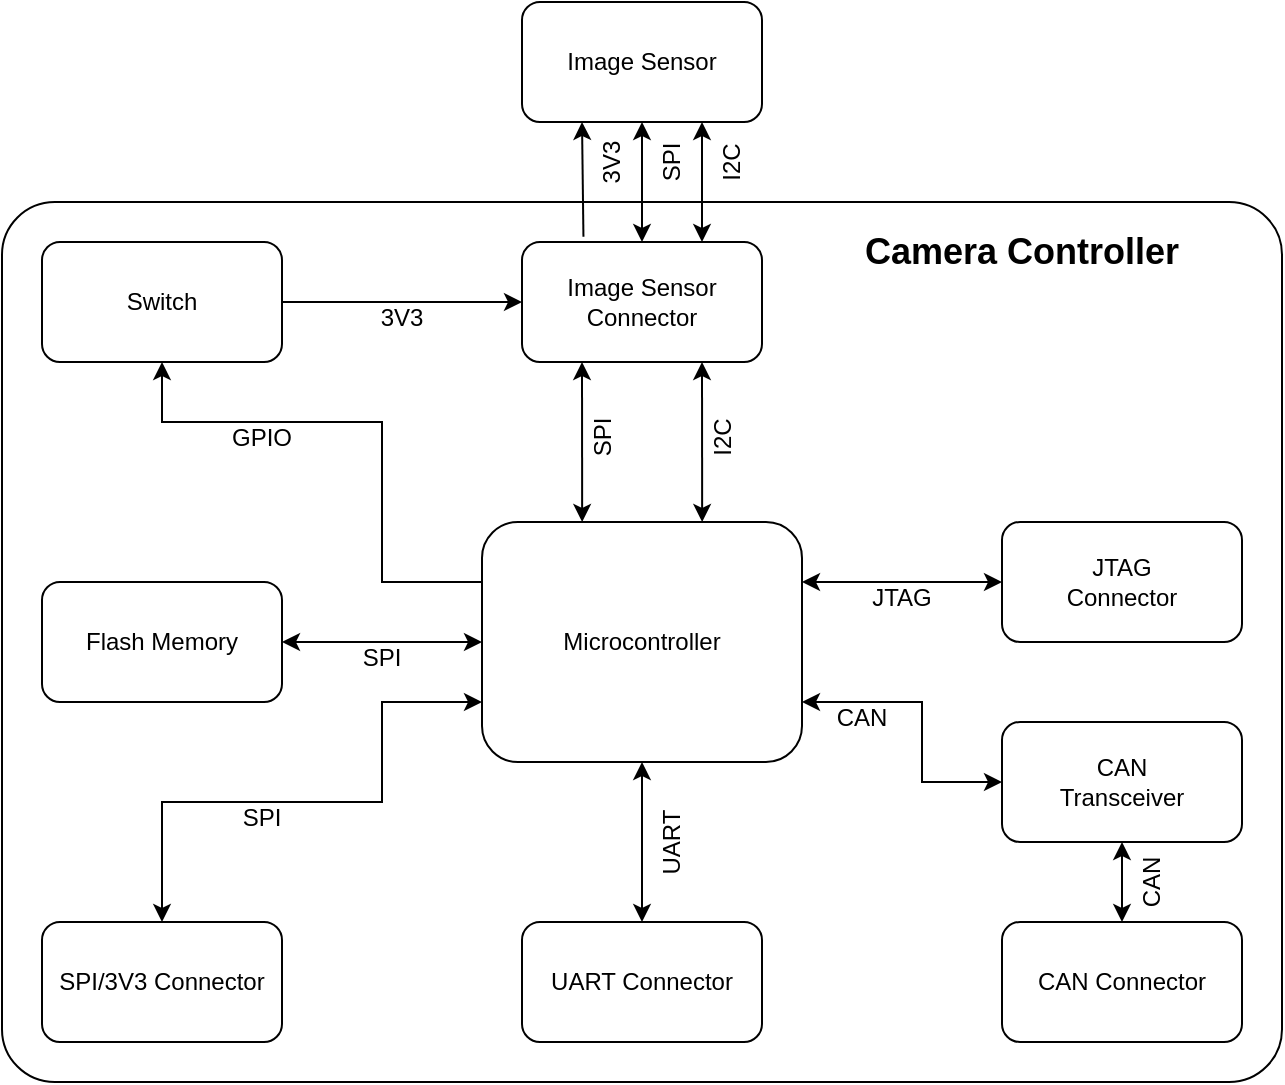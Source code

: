 <mxfile version="16.5.1" type="device"><diagram id="RvHz7k9EXlvjkZWSh-Ir" name="Page-1"><mxGraphModel dx="981" dy="602" grid="1" gridSize="10" guides="1" tooltips="1" connect="1" arrows="1" fold="1" page="1" pageScale="1" pageWidth="1169" pageHeight="827" math="0" shadow="0"><root><mxCell id="0"/><mxCell id="1" parent="0"/><mxCell id="XIhymXQxmxXvNkM7oqXg-35" value="" style="rounded=1;whiteSpace=wrap;html=1;glass=0;arcSize=6;" vertex="1" parent="1"><mxGeometry x="240" y="240" width="640" height="440" as="geometry"/></mxCell><mxCell id="XIhymXQxmxXvNkM7oqXg-1" value="Microcontroller" style="rounded=1;whiteSpace=wrap;html=1;" vertex="1" parent="1"><mxGeometry x="480" y="400" width="160" height="120" as="geometry"/></mxCell><mxCell id="XIhymXQxmxXvNkM7oqXg-2" value="CAN&lt;br&gt;Transceiver" style="rounded=1;whiteSpace=wrap;html=1;" vertex="1" parent="1"><mxGeometry x="740" y="500" width="120" height="60" as="geometry"/></mxCell><mxCell id="XIhymXQxmxXvNkM7oqXg-3" value="Flash Memory" style="rounded=1;whiteSpace=wrap;html=1;" vertex="1" parent="1"><mxGeometry x="260" y="430" width="120" height="60" as="geometry"/></mxCell><mxCell id="XIhymXQxmxXvNkM7oqXg-4" value="CAN Connector" style="rounded=1;whiteSpace=wrap;html=1;" vertex="1" parent="1"><mxGeometry x="740" y="600" width="120" height="60" as="geometry"/></mxCell><mxCell id="XIhymXQxmxXvNkM7oqXg-5" value="SPI/3V3 Connector" style="rounded=1;whiteSpace=wrap;html=1;" vertex="1" parent="1"><mxGeometry x="260" y="600" width="120" height="60" as="geometry"/></mxCell><mxCell id="XIhymXQxmxXvNkM7oqXg-6" value="UART Connector" style="rounded=1;whiteSpace=wrap;html=1;" vertex="1" parent="1"><mxGeometry x="500" y="600" width="120" height="60" as="geometry"/></mxCell><mxCell id="XIhymXQxmxXvNkM7oqXg-7" value="Image Sensor" style="rounded=1;whiteSpace=wrap;html=1;" vertex="1" parent="1"><mxGeometry x="500" y="140" width="120" height="60" as="geometry"/></mxCell><mxCell id="XIhymXQxmxXvNkM7oqXg-8" value="Image Sensor&lt;br&gt;Connector" style="rounded=1;whiteSpace=wrap;html=1;" vertex="1" parent="1"><mxGeometry x="500" y="260" width="120" height="60" as="geometry"/></mxCell><mxCell id="XIhymXQxmxXvNkM7oqXg-13" value="I2C" style="text;html=1;strokeColor=none;fillColor=none;align=center;verticalAlign=middle;whiteSpace=wrap;rounded=0;horizontal=0;direction=south;" vertex="1" parent="1"><mxGeometry x="600" y="200" width="10" height="40" as="geometry"/></mxCell><mxCell id="XIhymXQxmxXvNkM7oqXg-15" value="SPI" style="text;html=1;strokeColor=none;fillColor=none;align=center;verticalAlign=middle;whiteSpace=wrap;rounded=0;horizontal=0;direction=south;" vertex="1" parent="1"><mxGeometry x="560" y="200" width="30" height="40" as="geometry"/></mxCell><mxCell id="XIhymXQxmxXvNkM7oqXg-16" value="3V3" style="text;html=1;strokeColor=none;fillColor=none;align=center;verticalAlign=middle;whiteSpace=wrap;rounded=0;horizontal=0;direction=south;" vertex="1" parent="1"><mxGeometry x="540" y="200" width="10" height="40" as="geometry"/></mxCell><mxCell id="XIhymXQxmxXvNkM7oqXg-17" value="" style="endArrow=classic;startArrow=classic;html=1;rounded=0;exitX=0.5;exitY=0;exitDx=0;exitDy=0;entryX=0.5;entryY=1;entryDx=0;entryDy=0;" edge="1" parent="1" source="XIhymXQxmxXvNkM7oqXg-4" target="XIhymXQxmxXvNkM7oqXg-2"><mxGeometry width="50" height="50" relative="1" as="geometry"><mxPoint x="900" y="590" as="sourcePoint"/><mxPoint x="950" y="540" as="targetPoint"/></mxGeometry></mxCell><mxCell id="XIhymXQxmxXvNkM7oqXg-18" value="CAN" style="text;html=1;strokeColor=none;fillColor=none;align=center;verticalAlign=middle;whiteSpace=wrap;rounded=0;horizontal=0;direction=south;" vertex="1" parent="1"><mxGeometry x="810" y="560" width="10" height="40" as="geometry"/></mxCell><mxCell id="XIhymXQxmxXvNkM7oqXg-19" value="" style="endArrow=classic;startArrow=classic;html=1;rounded=0;exitX=0.5;exitY=0;exitDx=0;exitDy=0;entryX=0.5;entryY=1;entryDx=0;entryDy=0;" edge="1" parent="1" source="XIhymXQxmxXvNkM7oqXg-6" target="XIhymXQxmxXvNkM7oqXg-1"><mxGeometry width="50" height="50" relative="1" as="geometry"><mxPoint x="410" y="560" as="sourcePoint"/><mxPoint x="460" y="510" as="targetPoint"/><Array as="points"><mxPoint x="560" y="540"/></Array></mxGeometry></mxCell><mxCell id="XIhymXQxmxXvNkM7oqXg-26" value="" style="endArrow=classic;startArrow=classic;html=1;rounded=0;entryX=0;entryY=0.5;entryDx=0;entryDy=0;exitX=1;exitY=0.5;exitDx=0;exitDy=0;" edge="1" parent="1" source="XIhymXQxmxXvNkM7oqXg-3" target="XIhymXQxmxXvNkM7oqXg-1"><mxGeometry width="50" height="50" relative="1" as="geometry"><mxPoint x="370" y="530" as="sourcePoint"/><mxPoint x="420" y="480" as="targetPoint"/></mxGeometry></mxCell><mxCell id="XIhymXQxmxXvNkM7oqXg-27" value="SPI" style="text;html=1;strokeColor=none;fillColor=none;align=center;verticalAlign=middle;whiteSpace=wrap;rounded=0;" vertex="1" parent="1"><mxGeometry x="410" y="460" width="40" height="15" as="geometry"/></mxCell><mxCell id="XIhymXQxmxXvNkM7oqXg-28" value="" style="endArrow=classic;startArrow=classic;html=1;rounded=0;entryX=0;entryY=0.75;entryDx=0;entryDy=0;exitX=0.5;exitY=0;exitDx=0;exitDy=0;" edge="1" parent="1" source="XIhymXQxmxXvNkM7oqXg-5" target="XIhymXQxmxXvNkM7oqXg-1"><mxGeometry width="50" height="50" relative="1" as="geometry"><mxPoint x="280" y="570" as="sourcePoint"/><mxPoint x="330" y="520" as="targetPoint"/><Array as="points"><mxPoint x="320" y="540"/><mxPoint x="430" y="540"/><mxPoint x="430" y="490"/></Array></mxGeometry></mxCell><mxCell id="XIhymXQxmxXvNkM7oqXg-29" value="SPI" style="text;html=1;strokeColor=none;fillColor=none;align=center;verticalAlign=middle;whiteSpace=wrap;rounded=0;" vertex="1" parent="1"><mxGeometry x="350" y="540" width="40" height="15" as="geometry"/></mxCell><mxCell id="XIhymXQxmxXvNkM7oqXg-30" value="" style="endArrow=classic;startArrow=classic;html=1;rounded=0;exitX=1;exitY=0.75;exitDx=0;exitDy=0;entryX=0;entryY=0.5;entryDx=0;entryDy=0;" edge="1" parent="1" source="XIhymXQxmxXvNkM7oqXg-1" target="XIhymXQxmxXvNkM7oqXg-2"><mxGeometry width="50" height="50" relative="1" as="geometry"><mxPoint x="670" y="500" as="sourcePoint"/><mxPoint x="720" y="450" as="targetPoint"/><Array as="points"><mxPoint x="700" y="490"/><mxPoint x="700" y="530"/></Array></mxGeometry></mxCell><mxCell id="XIhymXQxmxXvNkM7oqXg-31" value="" style="endArrow=classic;startArrow=classic;html=1;rounded=0;exitX=1;exitY=0.25;exitDx=0;exitDy=0;entryX=0;entryY=0.5;entryDx=0;entryDy=0;" edge="1" parent="1" source="XIhymXQxmxXvNkM7oqXg-1" target="XIhymXQxmxXvNkM7oqXg-36"><mxGeometry width="50" height="50" relative="1" as="geometry"><mxPoint x="650" y="370" as="sourcePoint"/><mxPoint x="740" y="420" as="targetPoint"/></mxGeometry></mxCell><mxCell id="XIhymXQxmxXvNkM7oqXg-33" value="CAN" style="text;html=1;strokeColor=none;fillColor=none;align=center;verticalAlign=middle;whiteSpace=wrap;rounded=0;" vertex="1" parent="1"><mxGeometry x="650" y="490" width="40" height="15" as="geometry"/></mxCell><mxCell id="XIhymXQxmxXvNkM7oqXg-36" value="JTAG&lt;br&gt;Connector" style="rounded=1;whiteSpace=wrap;html=1;" vertex="1" parent="1"><mxGeometry x="740" y="400" width="120" height="60" as="geometry"/></mxCell><mxCell id="XIhymXQxmxXvNkM7oqXg-38" value="JTAG" style="text;html=1;strokeColor=none;fillColor=none;align=center;verticalAlign=middle;whiteSpace=wrap;rounded=0;" vertex="1" parent="1"><mxGeometry x="670" y="430" width="40" height="15" as="geometry"/></mxCell><mxCell id="XIhymXQxmxXvNkM7oqXg-39" value="UART" style="text;html=1;strokeColor=none;fillColor=none;align=center;verticalAlign=middle;whiteSpace=wrap;rounded=0;horizontal=0;direction=south;" vertex="1" parent="1"><mxGeometry x="570" y="540" width="10" height="40" as="geometry"/></mxCell><mxCell id="XIhymXQxmxXvNkM7oqXg-40" value="" style="endArrow=classic;startArrow=classic;html=1;rounded=0;entryX=0.25;entryY=1;entryDx=0;entryDy=0;exitX=0.313;exitY=0;exitDx=0;exitDy=0;exitPerimeter=0;" edge="1" parent="1" source="XIhymXQxmxXvNkM7oqXg-1" target="XIhymXQxmxXvNkM7oqXg-8"><mxGeometry width="50" height="50" relative="1" as="geometry"><mxPoint x="530" y="350" as="sourcePoint"/><mxPoint x="470" y="300" as="targetPoint"/></mxGeometry></mxCell><mxCell id="XIhymXQxmxXvNkM7oqXg-42" value="" style="endArrow=classic;startArrow=classic;html=1;rounded=0;entryX=0.75;entryY=1;entryDx=0;entryDy=0;exitX=0.688;exitY=0;exitDx=0;exitDy=0;exitPerimeter=0;" edge="1" parent="1" source="XIhymXQxmxXvNkM7oqXg-1" target="XIhymXQxmxXvNkM7oqXg-8"><mxGeometry width="50" height="50" relative="1" as="geometry"><mxPoint x="620" y="350" as="sourcePoint"/><mxPoint x="640" y="320" as="targetPoint"/></mxGeometry></mxCell><mxCell id="XIhymXQxmxXvNkM7oqXg-43" value="" style="endArrow=classic;startArrow=classic;html=1;rounded=0;exitX=0.5;exitY=0;exitDx=0;exitDy=0;entryX=0.5;entryY=1;entryDx=0;entryDy=0;" edge="1" parent="1" source="XIhymXQxmxXvNkM7oqXg-8" target="XIhymXQxmxXvNkM7oqXg-7"><mxGeometry width="50" height="50" relative="1" as="geometry"><mxPoint x="440" y="260" as="sourcePoint"/><mxPoint x="490" y="210" as="targetPoint"/></mxGeometry></mxCell><mxCell id="XIhymXQxmxXvNkM7oqXg-44" value="" style="endArrow=classic;html=1;rounded=0;exitX=0.256;exitY=-0.044;exitDx=0;exitDy=0;exitPerimeter=0;entryX=0.25;entryY=1;entryDx=0;entryDy=0;" edge="1" parent="1" source="XIhymXQxmxXvNkM7oqXg-8" target="XIhymXQxmxXvNkM7oqXg-7"><mxGeometry width="50" height="50" relative="1" as="geometry"><mxPoint x="380" y="270" as="sourcePoint"/><mxPoint x="430" y="220" as="targetPoint"/></mxGeometry></mxCell><mxCell id="XIhymXQxmxXvNkM7oqXg-45" value="" style="endArrow=classic;startArrow=classic;html=1;rounded=0;exitX=0.75;exitY=0;exitDx=0;exitDy=0;entryX=0.75;entryY=1;entryDx=0;entryDy=0;" edge="1" parent="1" source="XIhymXQxmxXvNkM7oqXg-8" target="XIhymXQxmxXvNkM7oqXg-7"><mxGeometry width="50" height="50" relative="1" as="geometry"><mxPoint x="620" y="270" as="sourcePoint"/><mxPoint x="670" y="220" as="targetPoint"/></mxGeometry></mxCell><mxCell id="XIhymXQxmxXvNkM7oqXg-46" value="SPI" style="text;html=1;strokeColor=none;fillColor=none;align=center;verticalAlign=middle;whiteSpace=wrap;rounded=0;horizontal=0;direction=south;" vertex="1" parent="1"><mxGeometry x="530" y="337.5" width="20" height="40" as="geometry"/></mxCell><mxCell id="XIhymXQxmxXvNkM7oqXg-47" value="I2C" style="text;html=1;strokeColor=none;fillColor=none;align=center;verticalAlign=middle;whiteSpace=wrap;rounded=0;horizontal=0;direction=south;" vertex="1" parent="1"><mxGeometry x="590" y="337.5" width="20" height="40" as="geometry"/></mxCell><mxCell id="XIhymXQxmxXvNkM7oqXg-48" value="Switch" style="rounded=1;whiteSpace=wrap;html=1;" vertex="1" parent="1"><mxGeometry x="260" y="260" width="120" height="60" as="geometry"/></mxCell><mxCell id="XIhymXQxmxXvNkM7oqXg-49" value="" style="endArrow=classic;html=1;rounded=0;exitX=1;exitY=0.5;exitDx=0;exitDy=0;entryX=0;entryY=0.5;entryDx=0;entryDy=0;" edge="1" parent="1" source="XIhymXQxmxXvNkM7oqXg-48" target="XIhymXQxmxXvNkM7oqXg-8"><mxGeometry width="50" height="50" relative="1" as="geometry"><mxPoint x="420" y="290" as="sourcePoint"/><mxPoint x="470" y="240" as="targetPoint"/></mxGeometry></mxCell><mxCell id="XIhymXQxmxXvNkM7oqXg-50" value="3V3" style="text;html=1;strokeColor=none;fillColor=none;align=center;verticalAlign=middle;whiteSpace=wrap;rounded=0;" vertex="1" parent="1"><mxGeometry x="420" y="290" width="40" height="15" as="geometry"/></mxCell><mxCell id="XIhymXQxmxXvNkM7oqXg-51" value="" style="endArrow=classic;html=1;rounded=0;exitX=0;exitY=0.25;exitDx=0;exitDy=0;entryX=0.5;entryY=1;entryDx=0;entryDy=0;" edge="1" parent="1" source="XIhymXQxmxXvNkM7oqXg-1" target="XIhymXQxmxXvNkM7oqXg-48"><mxGeometry width="50" height="50" relative="1" as="geometry"><mxPoint x="250" y="390" as="sourcePoint"/><mxPoint x="300" y="340" as="targetPoint"/><Array as="points"><mxPoint x="430" y="430"/><mxPoint x="430" y="350"/><mxPoint x="320" y="350"/></Array></mxGeometry></mxCell><mxCell id="XIhymXQxmxXvNkM7oqXg-52" value="GPIO" style="text;html=1;strokeColor=none;fillColor=none;align=center;verticalAlign=middle;whiteSpace=wrap;rounded=0;" vertex="1" parent="1"><mxGeometry x="350" y="350" width="40" height="15" as="geometry"/></mxCell><mxCell id="XIhymXQxmxXvNkM7oqXg-53" value="Camera Controller" style="text;html=1;strokeColor=none;fillColor=none;align=center;verticalAlign=middle;whiteSpace=wrap;rounded=0;glass=0;fontSize=18;fontStyle=1" vertex="1" parent="1"><mxGeometry x="670" y="250" width="160" height="30" as="geometry"/></mxCell></root></mxGraphModel></diagram></mxfile>